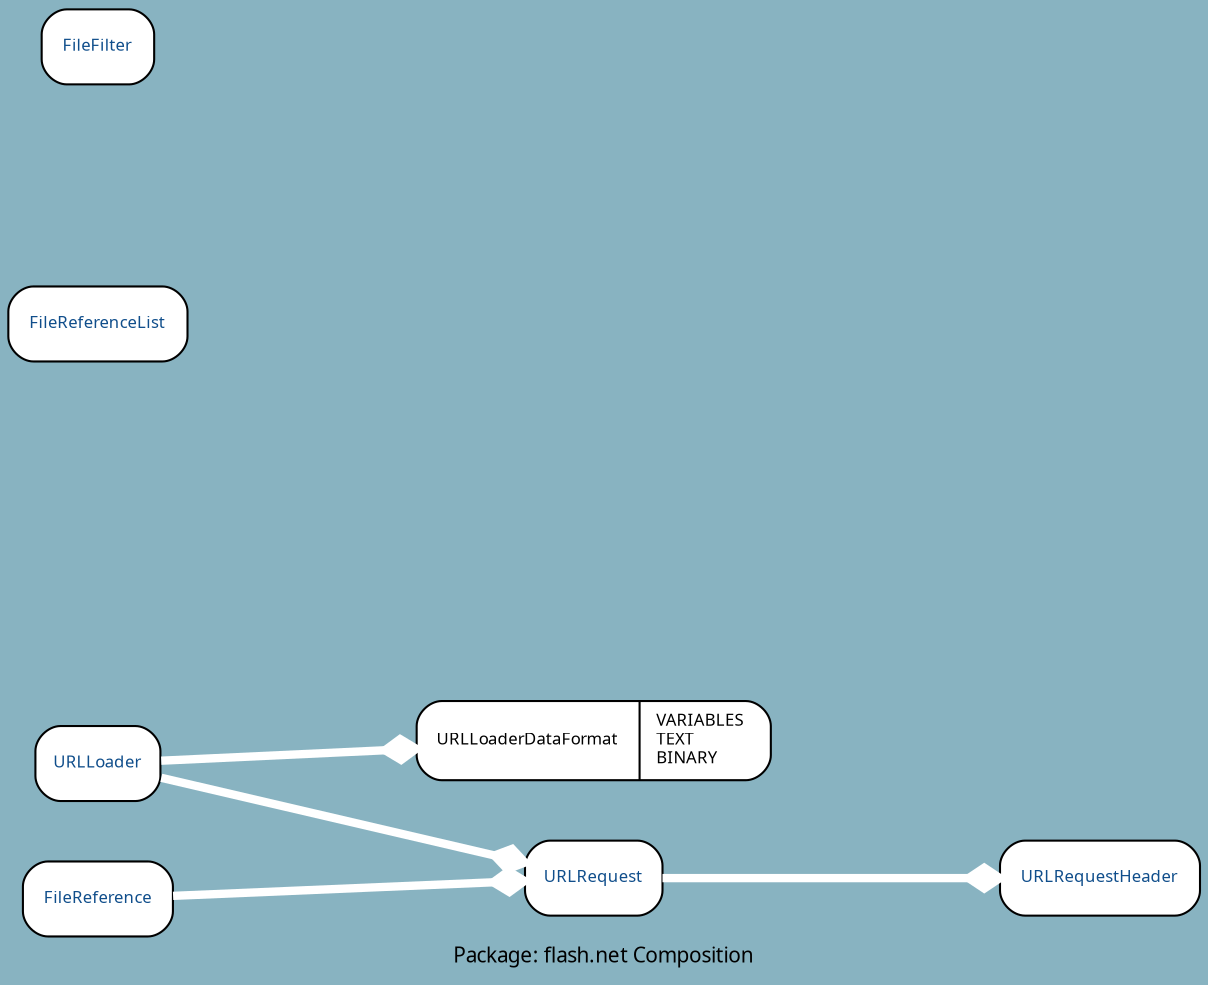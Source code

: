 digraph uml {
	graph [label="Package: flash.net Composition", ratio=compress, rankdir=LR, size="24,12", fontname=Sans, fontsize=10, bgcolor="#88B3C1", fontcolor=black];
	node [label="\N", fontname=Sans, fontsize=8, shape=record, color=black, fontcolor=black];
	edge [fontname=Sans, fontsize=8, minlen=3, color=black, fontcolor=black];
	graph [lp="291,10",
		bb="0,0,582,709"];
	"flash.net.URLRequestHeader" [label="{URLRequestHeader}", fontcolor="#104E8B", style="rounded,filled", fillcolor=white, URL="../types/flash/net/URLRequestHeader.html", tooltip=URLRequestHeader, portPos=URLRequestHeader, pos="533,49", rects="485,31,582,67", width="1.33", height="0.50"];
	"flash.net.URLRequest" [label="{URLRequest}", fontcolor="#104E8B", style="rounded,filled", fillcolor=white, URL="../types/flash/net/URLRequest.html", tooltip=URLRequest, portPos=URLRequest, pos="286,49", rects="253,31,319,67", width="0.92", height="0.50"];
	"flash.net.URLLoader" [label="{URLLoader}", fontcolor="#104E8B", style="rounded,filled", fillcolor=white, URL="../types/flash/net/URLLoader.html", tooltip=URLLoader, portPos=URLLoader, pos="44,104", rects="14,86,75,122", width="0.83", height="0.50"];
	"flash.net.URLLoaderDataFormat" [label="{URLLoaderDataFormat|VARIABLES\lTEXT\lBINARY\l}", style="rounded,filled", fillcolor=white, pos="286,115", rects="201,96,312,134 312,96,372,134", width="2.36", height="0.53"];
	"flash.net.FileReferenceList" [label="{FileReferenceList}", fontcolor="#104E8B", style="rounded,filled", fillcolor=white, URL="../types/flash/net/FileReferenceList.html", tooltip=FileReferenceList, portPos=FileReferenceList, pos="44,477", rects="1,459,88,495", width="1.19", height="0.50"];
	"flash.net.FileFilter" [label="{FileFilter}", fontcolor="#104E8B", style="rounded,filled", fillcolor=white, URL="../types/flash/net/FileFilter.html", tooltip=FileFilter, portPos=FileFilter, pos="44,691", rects="17,673,71,709", width="0.75", height="0.50"];
	"flash.net.FileReference" [label="{FileReference}", fontcolor="#104E8B", style="rounded,filled", fillcolor=white, URL="../types/flash/net/FileReference.html", tooltip=FileReference, portPos=FileReference, pos="44,39", rects="8,21,80,57", width="1.00", height="0.50"];
	"flash.net.URLRequest" -> "flash.net.URLRequestHeader" [color=white, style="setlinewidth(4)", arrowhead=diamond, arrowsize="1.25", pos="e,485,49 319,49 357,49 422,49 470,49"];
	"flash.net.URLLoader" -> "flash.net.URLLoaderDataFormat" [color=white, style="setlinewidth(4)", arrowhead=diamond, arrowsize="1.25", pos="e,201,111 75,105 103,106 146,108 186,110"];
	"flash.net.URLLoader" -> "flash.net.URLRequest" [color=white, style="setlinewidth(4)", arrowhead=diamond, arrowsize="1.25", pos="e,253,57 75,97 117,88 190,71 238,60"];
	"flash.net.FileReference" -> "flash.net.URLRequest" [color=white, style="setlinewidth(4)", arrowhead=diamond, arrowsize="1.25", pos="e,253,48 80,40 122,42 191,45 238,47"];
}
